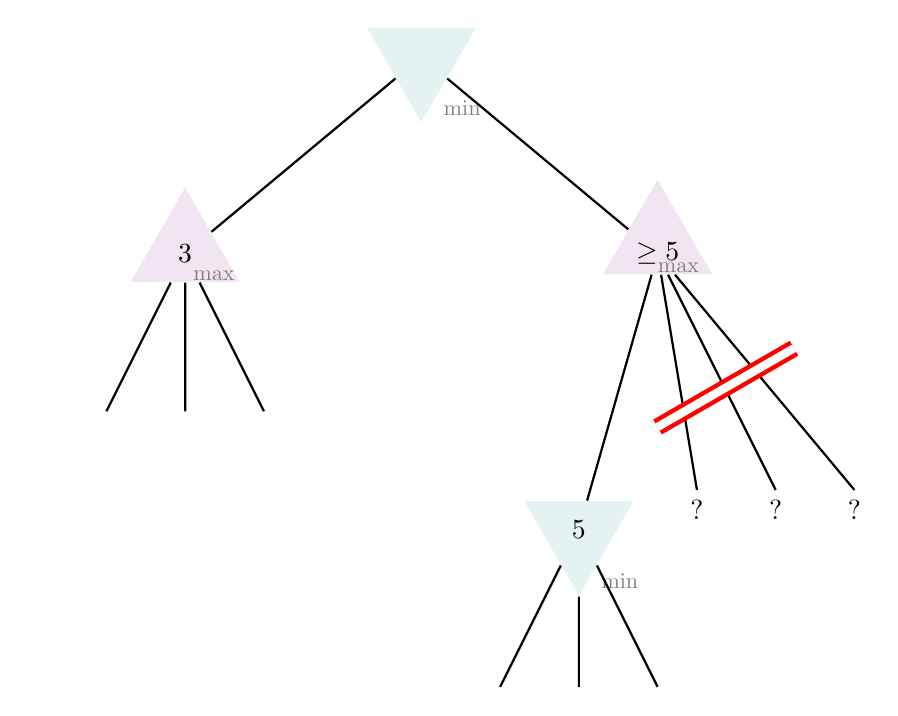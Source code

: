 ﻿\begin{tikzpicture}
		
\tikzstyle{mytrianglemax}=[
  isosceles triangle, 
  isosceles triangle apex angle=60,
  %draw,
  shape border rotate=90,
  fill=violet!10,
  minimum size =1.2cm,
]	
  
\tikzstyle{mytrianglemin}=[
  isosceles triangle, 
  isosceles triangle apex angle=60,
  %draw,
  shape border rotate=-90,
  fill=teal!10,
  minimum size =1.2cm]		
	
\tikzstyle{mymax}=[above=-2pt, black!50, scale=0.8]	

\tikzstyle{mymin}=[right=2pt, black!50, scale=0.8]
	
	
% define points
\path
  (0,0) coordinate(R)
  (-3,-2.5) coordinate (V1)
  (3,-2.5) coordinate (V2)
  (-5,-6) coordinate (V11)
  (-2,-6) coordinate (V12)
  (2,-6) coordinate (V21)
  (5,-6) coordinate (V22)
  ;

\node[mytrianglemin] (T) at (R) {};
\node[mymin] at (T.280) {min};

\node[mytrianglemax] (T1) at (V1) {$3$};
\node[mymax] at (T1.315) {max};

\node[mytrianglemax] (T2) at (V2) {$\ge 5$};
\node[mymax] at (T2.315) {max};

\node[mytrianglemin] (T21) at (V21) {$5$};
\node[mymin] at (T21.280) {min};


% draw lines
\draw[thick]
  (T) -- (T1)
  (T) -- (T2)
  (T2) -- (T21)
  (T1) -- ++(-1,-2) 
  (T1) -- ++(0,-2) 
  (T1) -- ++(1,-2) 
  (T2) -- ++(0.5,-3)  node[below]{?}
  (T2) -- ++(1.5,-3)  node[below]{?}
  (T2) -- ++(2.5,-3)  node[below]{?}
  (T21) -- ++(-1,-2) 
  (T21) -- ++(0,-2) 
  (T21) -- ++(1,-2) 
  ;

% Cut
\draw[red, ultra thick, double, double distance=3pt] (3,-4.7) -- ++(30:2);

% \node at (0,2) {\bf Coupure $\beta$};
\end{tikzpicture}
